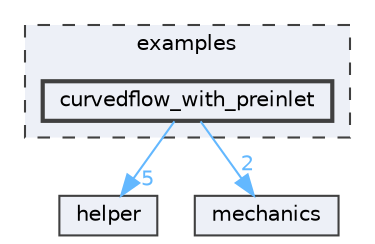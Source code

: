 digraph "examples/curvedflow_with_preinlet"
{
 // LATEX_PDF_SIZE
  bgcolor="transparent";
  edge [fontname=Helvetica,fontsize=10,labelfontname=Helvetica,labelfontsize=10];
  node [fontname=Helvetica,fontsize=10,shape=box,height=0.2,width=0.4];
  compound=true
  subgraph clusterdir_d28a4824dc47e487b107a5db32ef43c4 {
    graph [ bgcolor="#edf0f7", pencolor="grey25", label="examples", fontname=Helvetica,fontsize=10 style="filled,dashed", URL="dir_d28a4824dc47e487b107a5db32ef43c4.html",tooltip=""]
  dir_da028b82f918c3c1f9d40dc05d0075f4 [label="curvedflow_with_preinlet", fillcolor="#edf0f7", color="grey25", style="filled,bold", URL="dir_da028b82f918c3c1f9d40dc05d0075f4.html",tooltip=""];
  }
  dir_d634f21e635b1ea642c8b957ecf78b4f [label="helper", fillcolor="#edf0f7", color="grey25", style="filled", URL="dir_d634f21e635b1ea642c8b957ecf78b4f.html",tooltip=""];
  dir_f85e6b512652ee2faa4ff4027d5d7588 [label="mechanics", fillcolor="#edf0f7", color="grey25", style="filled", URL="dir_f85e6b512652ee2faa4ff4027d5d7588.html",tooltip=""];
  dir_da028b82f918c3c1f9d40dc05d0075f4->dir_d634f21e635b1ea642c8b957ecf78b4f [headlabel="5", labeldistance=1.5 headhref="dir_000006_000010.html" href="dir_000006_000010.html" color="steelblue1" fontcolor="steelblue1"];
  dir_da028b82f918c3c1f9d40dc05d0075f4->dir_f85e6b512652ee2faa4ff4027d5d7588 [headlabel="2", labeldistance=1.5 headhref="dir_000006_000012.html" href="dir_000006_000012.html" color="steelblue1" fontcolor="steelblue1"];
}
